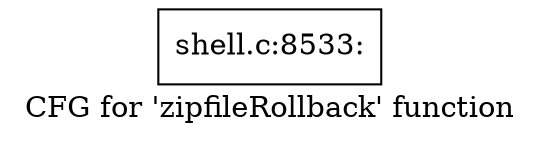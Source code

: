 digraph "CFG for 'zipfileRollback' function" {
	label="CFG for 'zipfileRollback' function";

	Node0x5602763b3250 [shape=record,label="{shell.c:8533:}"];
}
